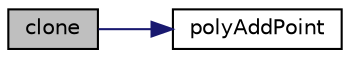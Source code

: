 digraph "clone"
{
  bgcolor="transparent";
  edge [fontname="Helvetica",fontsize="10",labelfontname="Helvetica",labelfontsize="10"];
  node [fontname="Helvetica",fontsize="10",shape=record];
  rankdir="LR";
  Node52 [label="clone",height=0.2,width=0.4,color="black", fillcolor="grey75", style="filled", fontcolor="black"];
  Node52 -> Node53 [color="midnightblue",fontsize="10",style="solid",fontname="Helvetica"];
  Node53 [label="polyAddPoint",height=0.2,width=0.4,color="black",URL="$a22381.html#a5c15ddb14f39ab6101ffd0f7683a70ce",tooltip="Construct null. Used only for list construction. "];
}
